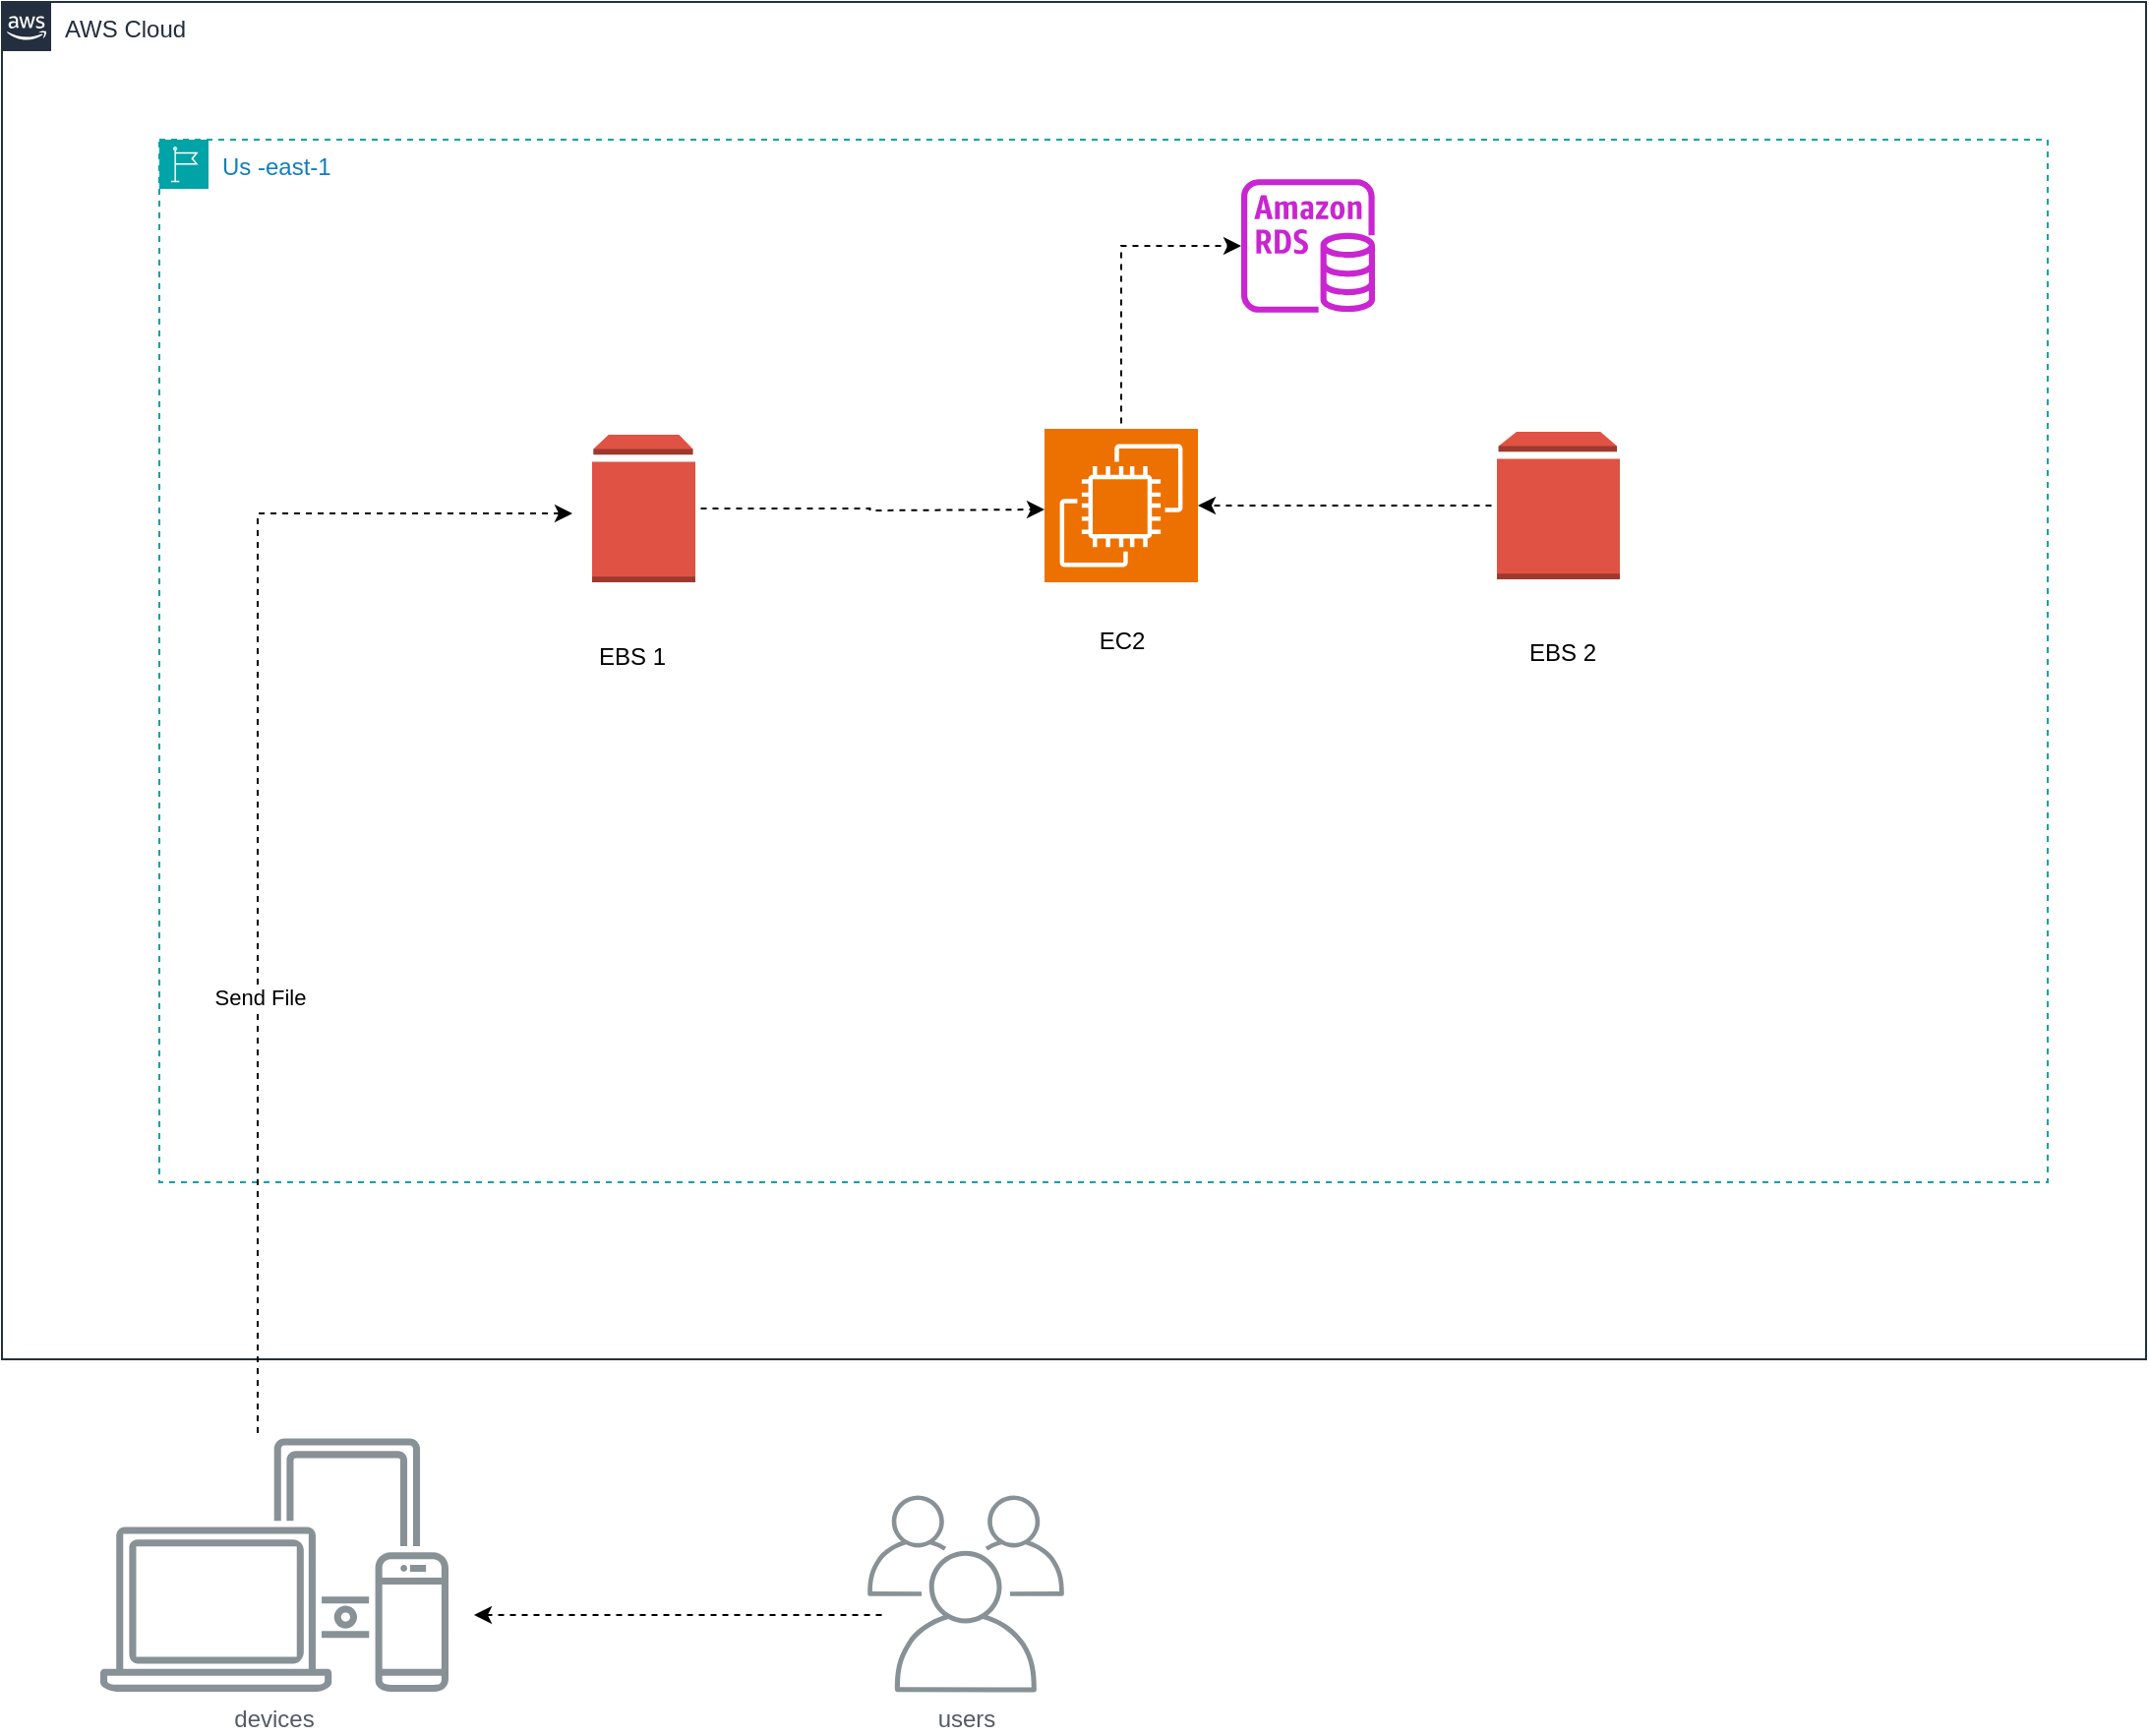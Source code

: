 <mxfile version="28.2.4" pages="2">
  <diagram id="Ht1M8jgEwFfnCIfOTk4-" name="Page-1">
    <mxGraphModel dx="2072" dy="1080" grid="1" gridSize="10" guides="1" tooltips="1" connect="1" arrows="1" fold="1" page="1" pageScale="1" pageWidth="1169" pageHeight="827" math="0" shadow="0">
      <root>
        <mxCell id="0" />
        <mxCell id="1" parent="0" />
        <mxCell id="SpgRSqlM9dsjvKyiODv8-33" style="edgeStyle=orthogonalEdgeStyle;rounded=0;orthogonalLoop=1;jettySize=auto;html=1;dashed=1;flowAnimation=1;" edge="1" parent="1" source="SpgRSqlM9dsjvKyiODv8-3" target="SpgRSqlM9dsjvKyiODv8-29">
          <mxGeometry relative="1" as="geometry">
            <Array as="points">
              <mxPoint x="599" y="314" />
            </Array>
          </mxGeometry>
        </mxCell>
        <mxCell id="SpgRSqlM9dsjvKyiODv8-3" value="" style="sketch=0;points=[[0,0,0],[0.25,0,0],[0.5,0,0],[0.75,0,0],[1,0,0],[0,1,0],[0.25,1,0],[0.5,1,0],[0.75,1,0],[1,1,0],[0,0.25,0],[0,0.5,0],[0,0.75,0],[1,0.25,0],[1,0.5,0],[1,0.75,0]];outlineConnect=0;fontColor=#232F3E;fillColor=#ED7100;strokeColor=#ffffff;dashed=0;verticalLabelPosition=bottom;verticalAlign=top;align=center;html=1;fontSize=12;fontStyle=0;aspect=fixed;shape=mxgraph.aws4.resourceIcon;resIcon=mxgraph.aws4.ec2;" vertex="1" parent="1">
          <mxGeometry x="560" y="407" width="78" height="78" as="geometry" />
        </mxCell>
        <mxCell id="SpgRSqlM9dsjvKyiODv8-7" value="" style="outlineConnect=0;dashed=0;verticalLabelPosition=bottom;verticalAlign=top;align=center;html=1;shape=mxgraph.aws3.volume;fillColor=#E05243;gradientColor=none;" vertex="1" parent="1">
          <mxGeometry x="790" y="408.5" width="62.5" height="75" as="geometry" />
        </mxCell>
        <mxCell id="SpgRSqlM9dsjvKyiODv8-11" style="edgeStyle=orthogonalEdgeStyle;rounded=0;orthogonalLoop=1;jettySize=auto;html=1;exitX=1;exitY=0.5;exitDx=0;exitDy=0;exitPerimeter=0;dashed=1;flowAnimation=1;" edge="1" parent="1" source="SpgRSqlM9dsjvKyiODv8-8">
          <mxGeometry relative="1" as="geometry">
            <mxPoint x="560" y="448" as="targetPoint" />
          </mxGeometry>
        </mxCell>
        <mxCell id="SpgRSqlM9dsjvKyiODv8-8" value="" style="outlineConnect=0;dashed=0;verticalLabelPosition=bottom;verticalAlign=top;align=center;html=1;shape=mxgraph.aws3.volume;fillColor=#E05243;gradientColor=none;" vertex="1" parent="1">
          <mxGeometry x="330" y="410" width="52.5" height="75" as="geometry" />
        </mxCell>
        <mxCell id="SpgRSqlM9dsjvKyiODv8-14" value="EBS 1" style="text;html=1;align=center;verticalAlign=middle;resizable=0;points=[];autosize=1;strokeColor=none;fillColor=none;" vertex="1" parent="1">
          <mxGeometry x="320" y="508" width="60" height="30" as="geometry" />
        </mxCell>
        <mxCell id="SpgRSqlM9dsjvKyiODv8-16" style="edgeStyle=orthogonalEdgeStyle;rounded=0;orthogonalLoop=1;jettySize=auto;html=1;entryX=1;entryY=0.5;entryDx=0;entryDy=0;entryPerimeter=0;dashed=1;flowAnimation=1;" edge="1" parent="1" source="SpgRSqlM9dsjvKyiODv8-7" target="SpgRSqlM9dsjvKyiODv8-3">
          <mxGeometry relative="1" as="geometry" />
        </mxCell>
        <mxCell id="SpgRSqlM9dsjvKyiODv8-17" value="EBS 2&lt;div&gt;&lt;br&gt;&lt;/div&gt;" style="text;html=1;align=center;verticalAlign=middle;resizable=0;points=[];autosize=1;strokeColor=none;fillColor=none;" vertex="1" parent="1">
          <mxGeometry x="792.5" y="508" width="60" height="40" as="geometry" />
        </mxCell>
        <mxCell id="SpgRSqlM9dsjvKyiODv8-19" value="&lt;div&gt;Us -east-1&lt;/div&gt;" style="points=[[0,0],[0.25,0],[0.5,0],[0.75,0],[1,0],[1,0.25],[1,0.5],[1,0.75],[1,1],[0.75,1],[0.5,1],[0.25,1],[0,1],[0,0.75],[0,0.5],[0,0.25]];outlineConnect=0;gradientColor=none;html=1;whiteSpace=wrap;fontSize=12;fontStyle=0;container=1;pointerEvents=0;collapsible=0;recursiveResize=0;shape=mxgraph.aws4.group;grIcon=mxgraph.aws4.group_region;strokeColor=#00A4A6;fillColor=none;verticalAlign=top;align=left;spacingLeft=30;fontColor=#147EBA;dashed=1;" vertex="1" parent="1">
          <mxGeometry x="110" y="260" width="960" height="530" as="geometry" />
        </mxCell>
        <mxCell id="SpgRSqlM9dsjvKyiODv8-20" value="EC2" style="text;html=1;align=center;verticalAlign=middle;resizable=0;points=[];autosize=1;strokeColor=none;fillColor=none;" vertex="1" parent="SpgRSqlM9dsjvKyiODv8-19">
          <mxGeometry x="464" y="240" width="50" height="30" as="geometry" />
        </mxCell>
        <mxCell id="SpgRSqlM9dsjvKyiODv8-30" style="edgeStyle=orthogonalEdgeStyle;rounded=0;orthogonalLoop=1;jettySize=auto;html=1;dashed=1;flowAnimation=1;" edge="1" parent="1">
          <mxGeometry relative="1" as="geometry">
            <mxPoint x="270" y="1010" as="targetPoint" />
            <mxPoint x="480" y="1010" as="sourcePoint" />
          </mxGeometry>
        </mxCell>
        <mxCell id="SpgRSqlM9dsjvKyiODv8-22" value="users" style="sketch=0;outlineConnect=0;gradientColor=none;fontColor=#545B64;strokeColor=none;fillColor=#879196;dashed=0;verticalLabelPosition=bottom;verticalAlign=top;align=center;html=1;fontSize=12;fontStyle=0;aspect=fixed;shape=mxgraph.aws4.illustration_users;pointerEvents=1" vertex="1" parent="1">
          <mxGeometry x="470" y="949.2" width="100" height="100" as="geometry" />
        </mxCell>
        <mxCell id="SpgRSqlM9dsjvKyiODv8-23" value="devices" style="sketch=0;outlineConnect=0;gradientColor=none;fontColor=#545B64;strokeColor=none;fillColor=#879196;dashed=0;verticalLabelPosition=bottom;verticalAlign=top;align=center;html=1;fontSize=12;fontStyle=0;aspect=fixed;shape=mxgraph.aws4.illustration_devices;pointerEvents=1" vertex="1" parent="1">
          <mxGeometry x="80" y="920" width="176.99" height="129.2" as="geometry" />
        </mxCell>
        <mxCell id="SpgRSqlM9dsjvKyiODv8-28" value="AWS Cloud" style="points=[[0,0],[0.25,0],[0.5,0],[0.75,0],[1,0],[1,0.25],[1,0.5],[1,0.75],[1,1],[0.75,1],[0.5,1],[0.25,1],[0,1],[0,0.75],[0,0.5],[0,0.25]];outlineConnect=0;gradientColor=none;html=1;whiteSpace=wrap;fontSize=12;fontStyle=0;container=1;pointerEvents=0;collapsible=0;recursiveResize=0;shape=mxgraph.aws4.group;grIcon=mxgraph.aws4.group_aws_cloud_alt;strokeColor=#232F3E;fillColor=none;verticalAlign=top;align=left;spacingLeft=30;fontColor=#232F3E;dashed=0;" vertex="1" parent="1">
          <mxGeometry x="30" y="190" width="1090" height="690" as="geometry" />
        </mxCell>
        <mxCell id="SpgRSqlM9dsjvKyiODv8-29" value="" style="sketch=0;outlineConnect=0;fontColor=#232F3E;gradientColor=none;fillColor=#C925D1;strokeColor=none;dashed=0;verticalLabelPosition=bottom;verticalAlign=top;align=center;html=1;fontSize=12;fontStyle=0;aspect=fixed;pointerEvents=1;shape=mxgraph.aws4.rds_instance;" vertex="1" parent="SpgRSqlM9dsjvKyiODv8-28">
          <mxGeometry x="630" y="90" width="68" height="68" as="geometry" />
        </mxCell>
        <mxCell id="SpgRSqlM9dsjvKyiODv8-51" style="edgeStyle=orthogonalEdgeStyle;rounded=0;orthogonalLoop=1;jettySize=auto;html=1;dashed=1;flowAnimation=1;" edge="1" parent="SpgRSqlM9dsjvKyiODv8-28" source="SpgRSqlM9dsjvKyiODv8-23">
          <mxGeometry relative="1" as="geometry">
            <mxPoint x="130" y="740" as="sourcePoint" />
            <mxPoint x="290" y="260" as="targetPoint" />
            <Array as="points">
              <mxPoint x="130" y="260" />
            </Array>
          </mxGeometry>
        </mxCell>
        <mxCell id="SpgRSqlM9dsjvKyiODv8-53" value="Send File" style="edgeLabel;html=1;align=center;verticalAlign=middle;resizable=0;points=[];" vertex="1" connectable="0" parent="SpgRSqlM9dsjvKyiODv8-51">
          <mxGeometry x="-0.288" y="-1" relative="1" as="geometry">
            <mxPoint as="offset" />
          </mxGeometry>
        </mxCell>
      </root>
    </mxGraphModel>
  </diagram>
  <diagram id="g8S8bFti73LN4_pXcpr3" name="Página-2">
    <mxGraphModel dx="1036" dy="540" grid="1" gridSize="10" guides="1" tooltips="1" connect="1" arrows="1" fold="1" page="1" pageScale="1" pageWidth="827" pageHeight="1169" math="0" shadow="0">
      <root>
        <mxCell id="0" />
        <mxCell id="1" parent="0" />
        <mxCell id="QTvKbzcQXR6WutX6CjCE-2" value="" style="outlineConnect=0;dashed=0;verticalLabelPosition=bottom;verticalAlign=top;align=center;html=1;shape=mxgraph.aws3.dynamo_db;fillColor=#2E73B8;gradientColor=none;" vertex="1" parent="1">
          <mxGeometry x="700" y="197" width="72" height="81" as="geometry" />
        </mxCell>
        <mxCell id="QTvKbzcQXR6WutX6CjCE-8" style="edgeStyle=orthogonalEdgeStyle;rounded=0;orthogonalLoop=1;jettySize=auto;html=1;dashed=1;flowAnimation=1;" edge="1" parent="1" source="QTvKbzcQXR6WutX6CjCE-6" target="QTvKbzcQXR6WutX6CjCE-7">
          <mxGeometry relative="1" as="geometry">
            <Array as="points">
              <mxPoint x="260" y="420" />
              <mxPoint x="260" y="420" />
            </Array>
          </mxGeometry>
        </mxCell>
        <mxCell id="QTvKbzcQXR6WutX6CjCE-6" value="" style="points=[[0.35,0,0],[0.98,0.51,0],[1,0.71,0],[0.67,1,0],[0,0.795,0],[0,0.65,0]];verticalLabelPosition=bottom;sketch=0;html=1;verticalAlign=top;aspect=fixed;align=center;pointerEvents=1;shape=mxgraph.cisco19.user;fillColor=#005073;strokeColor=none;" vertex="1" parent="1">
          <mxGeometry x="330" y="386" width="64" height="64" as="geometry" />
        </mxCell>
        <mxCell id="QTvKbzcQXR6WutX6CjCE-7" value="" style="sketch=0;outlineConnect=0;fontColor=#232F3E;gradientColor=none;fillColor=#7AA116;strokeColor=none;dashed=0;verticalLabelPosition=bottom;verticalAlign=top;align=center;html=1;fontSize=12;fontStyle=0;aspect=fixed;pointerEvents=1;shape=mxgraph.aws4.file_gateway;" vertex="1" parent="1">
          <mxGeometry x="110" y="372" width="69" height="78" as="geometry" />
        </mxCell>
        <mxCell id="QTvKbzcQXR6WutX6CjCE-9" value="Sistemas" style="text;html=1;align=center;verticalAlign=middle;resizable=0;points=[];autosize=1;strokeColor=none;fillColor=none;" vertex="1" parent="1">
          <mxGeometry x="321" y="460" width="70" height="30" as="geometry" />
        </mxCell>
        <mxCell id="QTvKbzcQXR6WutX6CjCE-10" style="edgeStyle=orthogonalEdgeStyle;rounded=0;orthogonalLoop=1;jettySize=auto;html=1;dashed=1;flowAnimation=1;" edge="1" parent="1">
          <mxGeometry relative="1" as="geometry">
            <mxPoint x="130" y="372" as="sourcePoint" />
            <mxPoint x="320" y="240" as="targetPoint" />
            <Array as="points">
              <mxPoint x="130" y="372" />
              <mxPoint x="130" y="240" />
              <mxPoint x="291" y="240" />
            </Array>
          </mxGeometry>
        </mxCell>
        <mxCell id="QTvKbzcQXR6WutX6CjCE-12" value="AWS CLI" style="edgeLabel;html=1;align=center;verticalAlign=middle;resizable=0;points=[];" vertex="1" connectable="0" parent="QTvKbzcQXR6WutX6CjCE-10">
          <mxGeometry x="-0.639" y="-2" relative="1" as="geometry">
            <mxPoint as="offset" />
          </mxGeometry>
        </mxCell>
        <mxCell id="QTvKbzcQXR6WutX6CjCE-14" style="edgeStyle=orthogonalEdgeStyle;rounded=0;orthogonalLoop=1;jettySize=auto;html=1;dashed=1;flowAnimation=1;" edge="1" parent="1">
          <mxGeometry relative="1" as="geometry">
            <mxPoint x="389" y="240" as="sourcePoint" />
            <mxPoint x="520" y="240" as="targetPoint" />
            <Array as="points">
              <mxPoint x="520" y="240" />
            </Array>
          </mxGeometry>
        </mxCell>
        <mxCell id="QTvKbzcQXR6WutX6CjCE-22" value="TRiggers" style="edgeLabel;html=1;align=center;verticalAlign=middle;resizable=0;points=[];" vertex="1" connectable="0" parent="QTvKbzcQXR6WutX6CjCE-14">
          <mxGeometry x="-0.136" y="3" relative="1" as="geometry">
            <mxPoint x="14" y="1" as="offset" />
          </mxGeometry>
        </mxCell>
        <mxCell id="QTvKbzcQXR6WutX6CjCE-25" style="edgeStyle=orthogonalEdgeStyle;rounded=0;orthogonalLoop=1;jettySize=auto;html=1;dashed=1;flowAnimation=1;" edge="1" parent="1" source="QTvKbzcQXR6WutX6CjCE-18">
          <mxGeometry relative="1" as="geometry">
            <mxPoint x="690" y="244" as="targetPoint" />
          </mxGeometry>
        </mxCell>
        <mxCell id="QTvKbzcQXR6WutX6CjCE-18" value="" style="sketch=0;points=[[0,0,0],[0.25,0,0],[0.5,0,0],[0.75,0,0],[1,0,0],[0,1,0],[0.25,1,0],[0.5,1,0],[0.75,1,0],[1,1,0],[0,0.25,0],[0,0.5,0],[0,0.75,0],[1,0.25,0],[1,0.5,0],[1,0.75,0]];outlineConnect=0;fontColor=#232F3E;fillColor=#ED7100;strokeColor=#ffffff;dashed=0;verticalLabelPosition=bottom;verticalAlign=top;align=center;html=1;fontSize=12;fontStyle=0;aspect=fixed;shape=mxgraph.aws4.resourceIcon;resIcon=mxgraph.aws4.lambda;" vertex="1" parent="1">
          <mxGeometry x="520" y="210" width="68" height="68" as="geometry" />
        </mxCell>
        <mxCell id="QTvKbzcQXR6WutX6CjCE-19" value="" style="sketch=0;points=[[0,0,0],[0.25,0,0],[0.5,0,0],[0.75,0,0],[1,0,0],[0,1,0],[0.25,1,0],[0.5,1,0],[0.75,1,0],[1,1,0],[0,0.25,0],[0,0.5,0],[0,0.75,0],[1,0.25,0],[1,0.5,0],[1,0.75,0]];outlineConnect=0;fontColor=#232F3E;fillColor=#7AA116;strokeColor=#ffffff;dashed=0;verticalLabelPosition=bottom;verticalAlign=top;align=center;html=1;fontSize=12;fontStyle=0;aspect=fixed;shape=mxgraph.aws4.resourceIcon;resIcon=mxgraph.aws4.s3;" vertex="1" parent="1">
          <mxGeometry x="321" y="210" width="68" height="68" as="geometry" />
        </mxCell>
        <mxCell id="QTvKbzcQXR6WutX6CjCE-21" value="Arquivo" style="text;html=1;align=center;verticalAlign=middle;resizable=0;points=[];autosize=1;strokeColor=none;fillColor=none;" vertex="1" parent="1">
          <mxGeometry x="114.5" y="460" width="60" height="30" as="geometry" />
        </mxCell>
        <mxCell id="QTvKbzcQXR6WutX6CjCE-27" value="Amazon S3" style="text;html=1;align=center;verticalAlign=middle;resizable=0;points=[];autosize=1;strokeColor=none;fillColor=none;" vertex="1" parent="1">
          <mxGeometry x="305" y="278" width="90" height="30" as="geometry" />
        </mxCell>
        <mxCell id="QTvKbzcQXR6WutX6CjCE-28" value="AWS Lambda&lt;div&gt;Phyton 3.9&lt;/div&gt;" style="text;html=1;align=center;verticalAlign=middle;resizable=0;points=[];autosize=1;strokeColor=none;fillColor=none;" vertex="1" parent="1">
          <mxGeometry x="504" y="280" width="100" height="40" as="geometry" />
        </mxCell>
        <mxCell id="QTvKbzcQXR6WutX6CjCE-29" value="Amazon&amp;nbsp;&lt;div&gt;Dynamo DB&lt;/div&gt;" style="text;html=1;align=center;verticalAlign=middle;resizable=0;points=[];autosize=1;strokeColor=none;fillColor=none;" vertex="1" parent="1">
          <mxGeometry x="691" y="280" width="90" height="40" as="geometry" />
        </mxCell>
        <mxCell id="QTvKbzcQXR6WutX6CjCE-33" value="AWS Cloud" style="points=[[0,0],[0.25,0],[0.5,0],[0.75,0],[1,0],[1,0.25],[1,0.5],[1,0.75],[1,1],[0.75,1],[0.5,1],[0.25,1],[0,1],[0,0.75],[0,0.5],[0,0.25]];outlineConnect=0;gradientColor=none;html=1;whiteSpace=wrap;fontSize=12;fontStyle=0;container=1;pointerEvents=0;collapsible=0;recursiveResize=0;shape=mxgraph.aws4.group;grIcon=mxgraph.aws4.group_aws_cloud_alt;strokeColor=#232F3E;fillColor=none;verticalAlign=top;align=left;spacingLeft=30;fontColor=#232F3E;dashed=0;" vertex="1" parent="1">
          <mxGeometry x="90" y="120" width="710" height="240" as="geometry" />
        </mxCell>
        <mxCell id="QTvKbzcQXR6WutX6CjCE-34" value="Us-east-1" style="sketch=0;outlineConnect=0;gradientColor=none;html=1;whiteSpace=wrap;fontSize=12;fontStyle=0;shape=mxgraph.aws4.group;grIcon=mxgraph.aws4.group_region;strokeColor=#B6BABF;fillColor=none;verticalAlign=top;align=left;spacingLeft=30;fontColor=#B6BABF;dashed=1;" vertex="1" parent="1">
          <mxGeometry x="110" y="160" width="670" height="190" as="geometry" />
        </mxCell>
      </root>
    </mxGraphModel>
  </diagram>
</mxfile>
